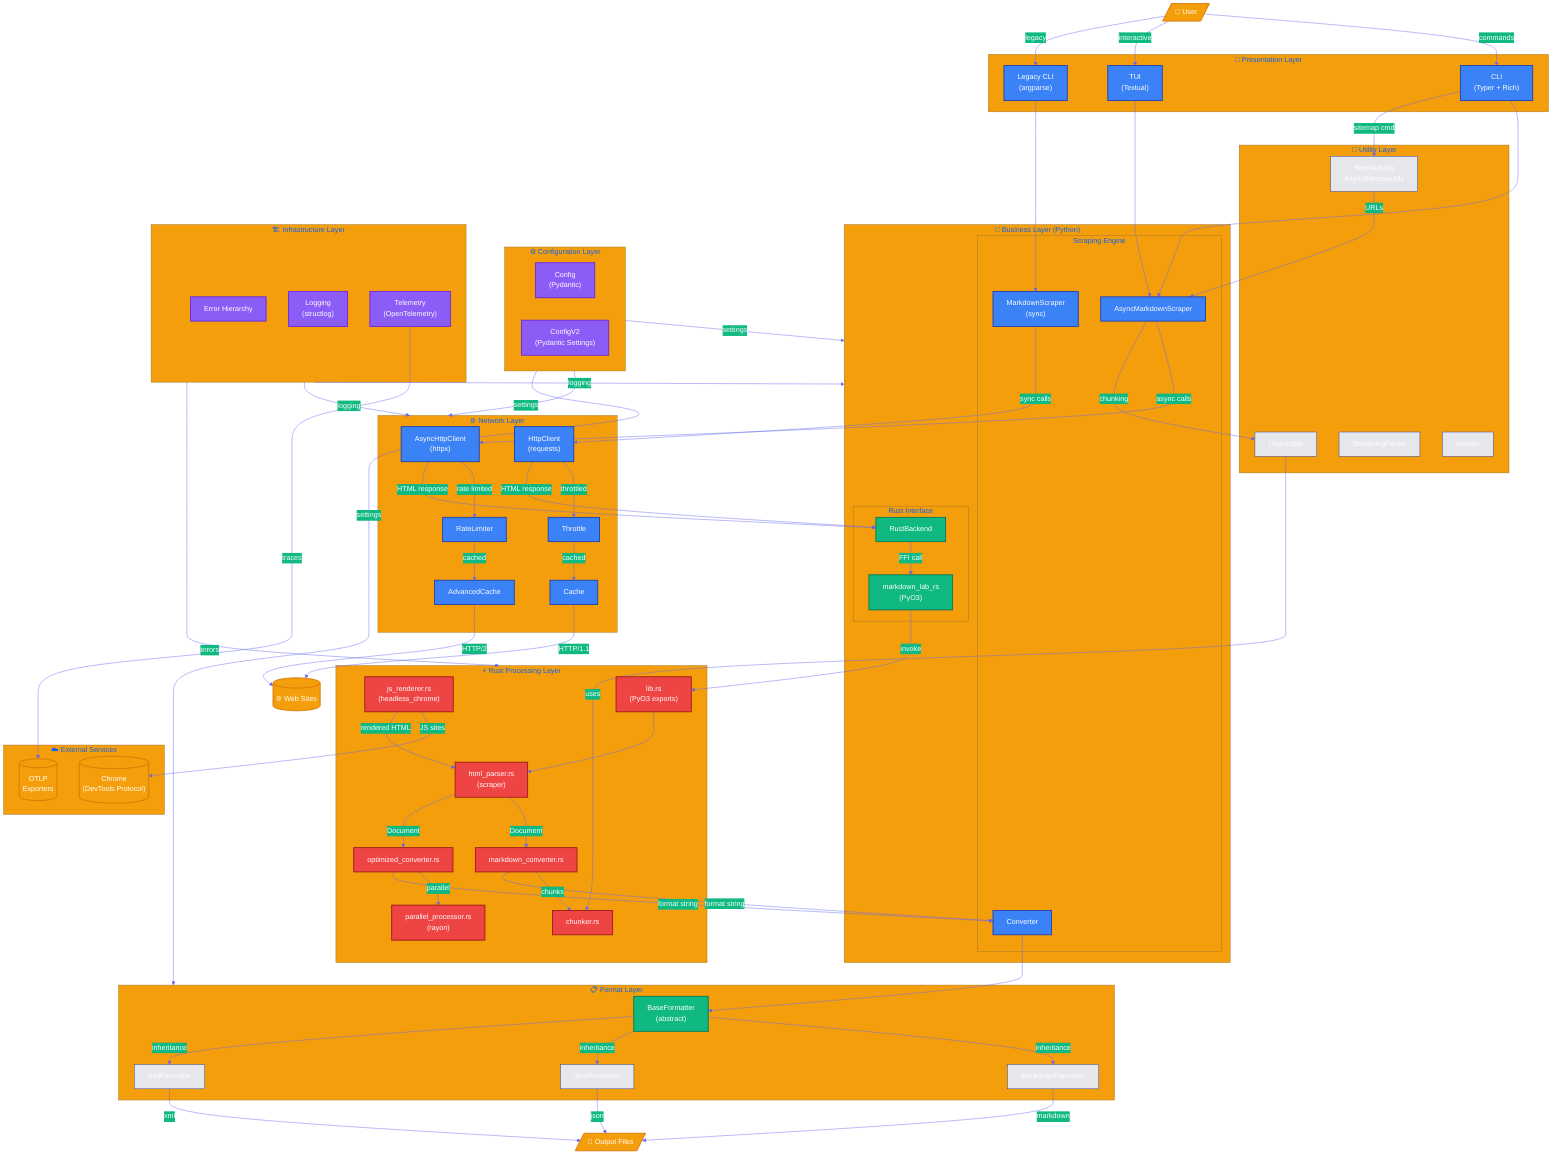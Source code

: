 %%{init: {'theme':'base', 'themeVariables': {'primaryColor':'#2563eb','primaryTextColor':'#fff','primaryBorderColor':'#1e40af','lineColor':'#6366f1','secondaryColor':'#10b981','tertiaryColor':'#f59e0b','background':'#f3f4f6','mainBkg':'#e5e7eb','secondBkg':'#d1d5db','tertiaryBkg':'#fef3c7','darkMode':false}}}%%

%% System Architecture Diagram for markdown_lab
%% Generated: 2025-01-12T00:00:00Z
%% Scanned paths: /home/sistr/Projects/markdown_lab/
%% Architecture Type: Hybrid Python-Rust Microkernel
%% Primary Flow: URL → HTTP Client → HTML → Rust Parser → Format Converter → Output
%% 
%% This diagram visualizes the complete architecture of the markdown_lab project,
%% showing the interaction between Python orchestration layers and Rust performance-critical components.

graph TB
    %% External inputs and outputs
    User[/"👤 User"/]
    WebSite[("🌐 Web Sites")]
    Output[/"📄 Output Files"/]
    
    %% Presentation Layer
    subgraph PresentationLayer["🎨 Presentation Layer"]
        CLI["CLI<br/>(Typer + Rich)"]
        TUI["TUI<br/>(Textual)"]
        LegacyCLI["Legacy CLI<br/>(argparse)"]
    end
    
    %% Business Layer - Python
    subgraph BusinessLayer["🧮 Business Layer (Python)"]
        subgraph ScrapingEngine["Scraping Engine"]
            AsyncScraper["AsyncMarkdownScraper"]
            Scraper["MarkdownScraper<br/>(sync)"]
            Converter["Converter"]
        end
        
        subgraph RustInterface["Rust Interface"]
            RustBackend["RustBackend"]
            PyO3Bindings["markdown_lab_rs<br/>(PyO3)"]
        end
    end
    
    %% Network Layer
    subgraph NetworkLayer["🌐 Network Layer"]
        AsyncClient["AsyncHttpClient<br/>(httpx)"]
        HttpClient["HttpClient<br/>(requests)"]
        RateLimiter["RateLimiter"]
        AdvCache["AdvancedCache"]
        Cache["Cache"]
        Throttle["Throttle"]
    end
    
    %% Rust Processing Layer
    subgraph RustLayer["⚡ Rust Processing Layer"]
        HtmlParser["html_parser.rs<br/>(scraper)"]
        MdConverter["markdown_converter.rs"]
        OptConverter["optimized_converter.rs"]
        Chunker["chunker.rs"]
        ParallelProc["parallel_processor.rs<br/>(rayon)"]
        JsRenderer["js_renderer.rs<br/>(headless_chrome)"]
        RustLib["lib.rs<br/>(PyO3 exports)"]
    end
    
    %% Format Layer
    subgraph FormatLayer["📋 Format Layer"]
        BaseFormatter["BaseFormatter<br/>(abstract)"]
        MdFormatter["MarkdownFormatter"]
        JsonFormatter["JsonFormatter"]
        XmlFormatter["XmlFormatter"]
    end
    
    %% Utility Layer
    subgraph UtilityLayer["🔧 Utility Layer"]
        ChunkUtils["ChunkUtils"]
        SitemapUtils["SitemapUtils<br/>AsyncSitemapUtils"]
        StreamParser["StreamingParser"]
        Version["Version"]
    end
    
    %% Configuration Layer
    subgraph ConfigLayer["⚙️ Configuration Layer"]
        Config["Config<br/>(Pydantic)"]
        ConfigV2["ConfigV2<br/>(Pydantic Settings)"]
    end
    
    %% Infrastructure Layer
    subgraph InfraLayer["🏗️ Infrastructure Layer"]
        Errors["Error Hierarchy"]
        Logging["Logging<br/>(structlog)"]
        Telemetry["Telemetry<br/>(OpenTelemetry)"]
    end
    
    %% External Services
    subgraph ExternalServices["☁️ External Services"]
        Chrome[("Chrome<br/>(DevTools Protocol)")]
        OTLPExporter[("OTLP<br/>Exporters")]
    end
    
    %% Primary Data Flow
    User -->|"commands"| CLI
    User -->|"interactive"| TUI
    User -->|"legacy"| LegacyCLI
    
    CLI --> AsyncScraper
    TUI --> AsyncScraper
    LegacyCLI --> Scraper
    
    AsyncScraper -->|"async calls"| AsyncClient
    Scraper -->|"sync calls"| HttpClient
    
    AsyncClient -->|"rate limited"| RateLimiter
    HttpClient -->|"throttled"| Throttle
    
    RateLimiter -->|"cached"| AdvCache
    Throttle -->|"cached"| Cache
    
    AdvCache -->|"HTTP/2"| WebSite
    Cache -->|"HTTP/1.1"| WebSite
    
    AsyncClient -->|"HTML response"| RustBackend
    HttpClient -->|"HTML response"| RustBackend
    
    RustBackend -->|"FFI call"| PyO3Bindings
    PyO3Bindings -->|"invoke"| RustLib
    
    RustLib --> HtmlParser
    HtmlParser -->|"Document"| MdConverter
    HtmlParser -->|"Document"| OptConverter
    
    MdConverter -->|"chunks"| Chunker
    OptConverter -->|"parallel"| ParallelProc
    
    JsRenderer -->|"JS sites"| Chrome
    JsRenderer -->|"rendered HTML"| HtmlParser
    
    MdConverter -->|"format string"| Converter
    OptConverter -->|"format string"| Converter
    
    Converter --> BaseFormatter
    BaseFormatter -->|"inheritance"| MdFormatter
    BaseFormatter -->|"inheritance"| JsonFormatter
    BaseFormatter -->|"inheritance"| XmlFormatter
    
    MdFormatter -->|"markdown"| Output
    JsonFormatter -->|"json"| Output
    XmlFormatter -->|"xml"| Output
    
    %% Supporting flows
    CLI -->|"sitemap cmd"| SitemapUtils
    SitemapUtils -->|"URLs"| AsyncScraper
    
    AsyncScraper -->|"chunking"| ChunkUtils
    ChunkUtils -->|"uses"| Chunker
    
    %% Configuration flows
    ConfigLayer -->|"settings"| BusinessLayer
    ConfigLayer -->|"settings"| NetworkLayer
    ConfigLayer -->|"settings"| FormatLayer
    
    %% Infrastructure flows
    InfraLayer -->|"logging"| BusinessLayer
    InfraLayer -->|"logging"| NetworkLayer
    InfraLayer -->|"errors"| RustLayer
    
    Telemetry -->|"traces"| OTLPExporter
    
    %% Styling for different component types
    classDef pythonStyle fill:#3b82f6,stroke:#1e40af,stroke-width:2px,color:#fff
    classDef rustStyle fill:#ef4444,stroke:#991b1b,stroke-width:2px,color:#fff
    classDef interfaceStyle fill:#10b981,stroke:#047857,stroke-width:2px,color:#fff
    classDef externalStyle fill:#f59e0b,stroke:#d97706,stroke-width:2px,color:#fff
    classDef infraStyle fill:#8b5cf6,stroke:#6d28d9,stroke-width:2px,color:#fff
    
    %% Apply styles
    class CLI,TUI,LegacyCLI,AsyncScraper,Scraper,Converter,AsyncClient,HttpClient,RateLimiter,AdvCache,Cache,Throttle pythonStyle
    class HtmlParser,MdConverter,OptConverter,Chunker,ParallelProc,JsRenderer,RustLib rustStyle
    class RustBackend,PyO3Bindings,BaseFormatter interfaceStyle
    class WebSite,Chrome,OTLPExporter,User,Output externalStyle
    class Errors,Logging,Telemetry,Config,ConfigV2 infraStyle
    
    %% Architecture Notes
    %% ==================
    %% Python-Rust Boundary: PyO3Bindings ←→ RustLib
    %% Critical Path: User → CLI → AsyncScraper → AsyncClient → RustBackend → PyO3 → Rust Processing → Formatters → Output
    %% Performance Optimizations: Rust layer handles HTML parsing, parallel processing, and chunking
    %% Architecture Pattern: Microkernel with Rust core and Python orchestration
    %% 
    %% Key Design Decisions:
    %% - Hybrid approach leverages Python for orchestration and Rust for performance-critical tasks
    %% - Async/sync dual support maintains backward compatibility while enabling modern async workflows
    %% - Modular format system allows easy extension with new output formats
    %% - Caching and rate limiting prevent server overload and improve performance
    %% - Rust parallel processing with rayon enables efficient multi-core utilization